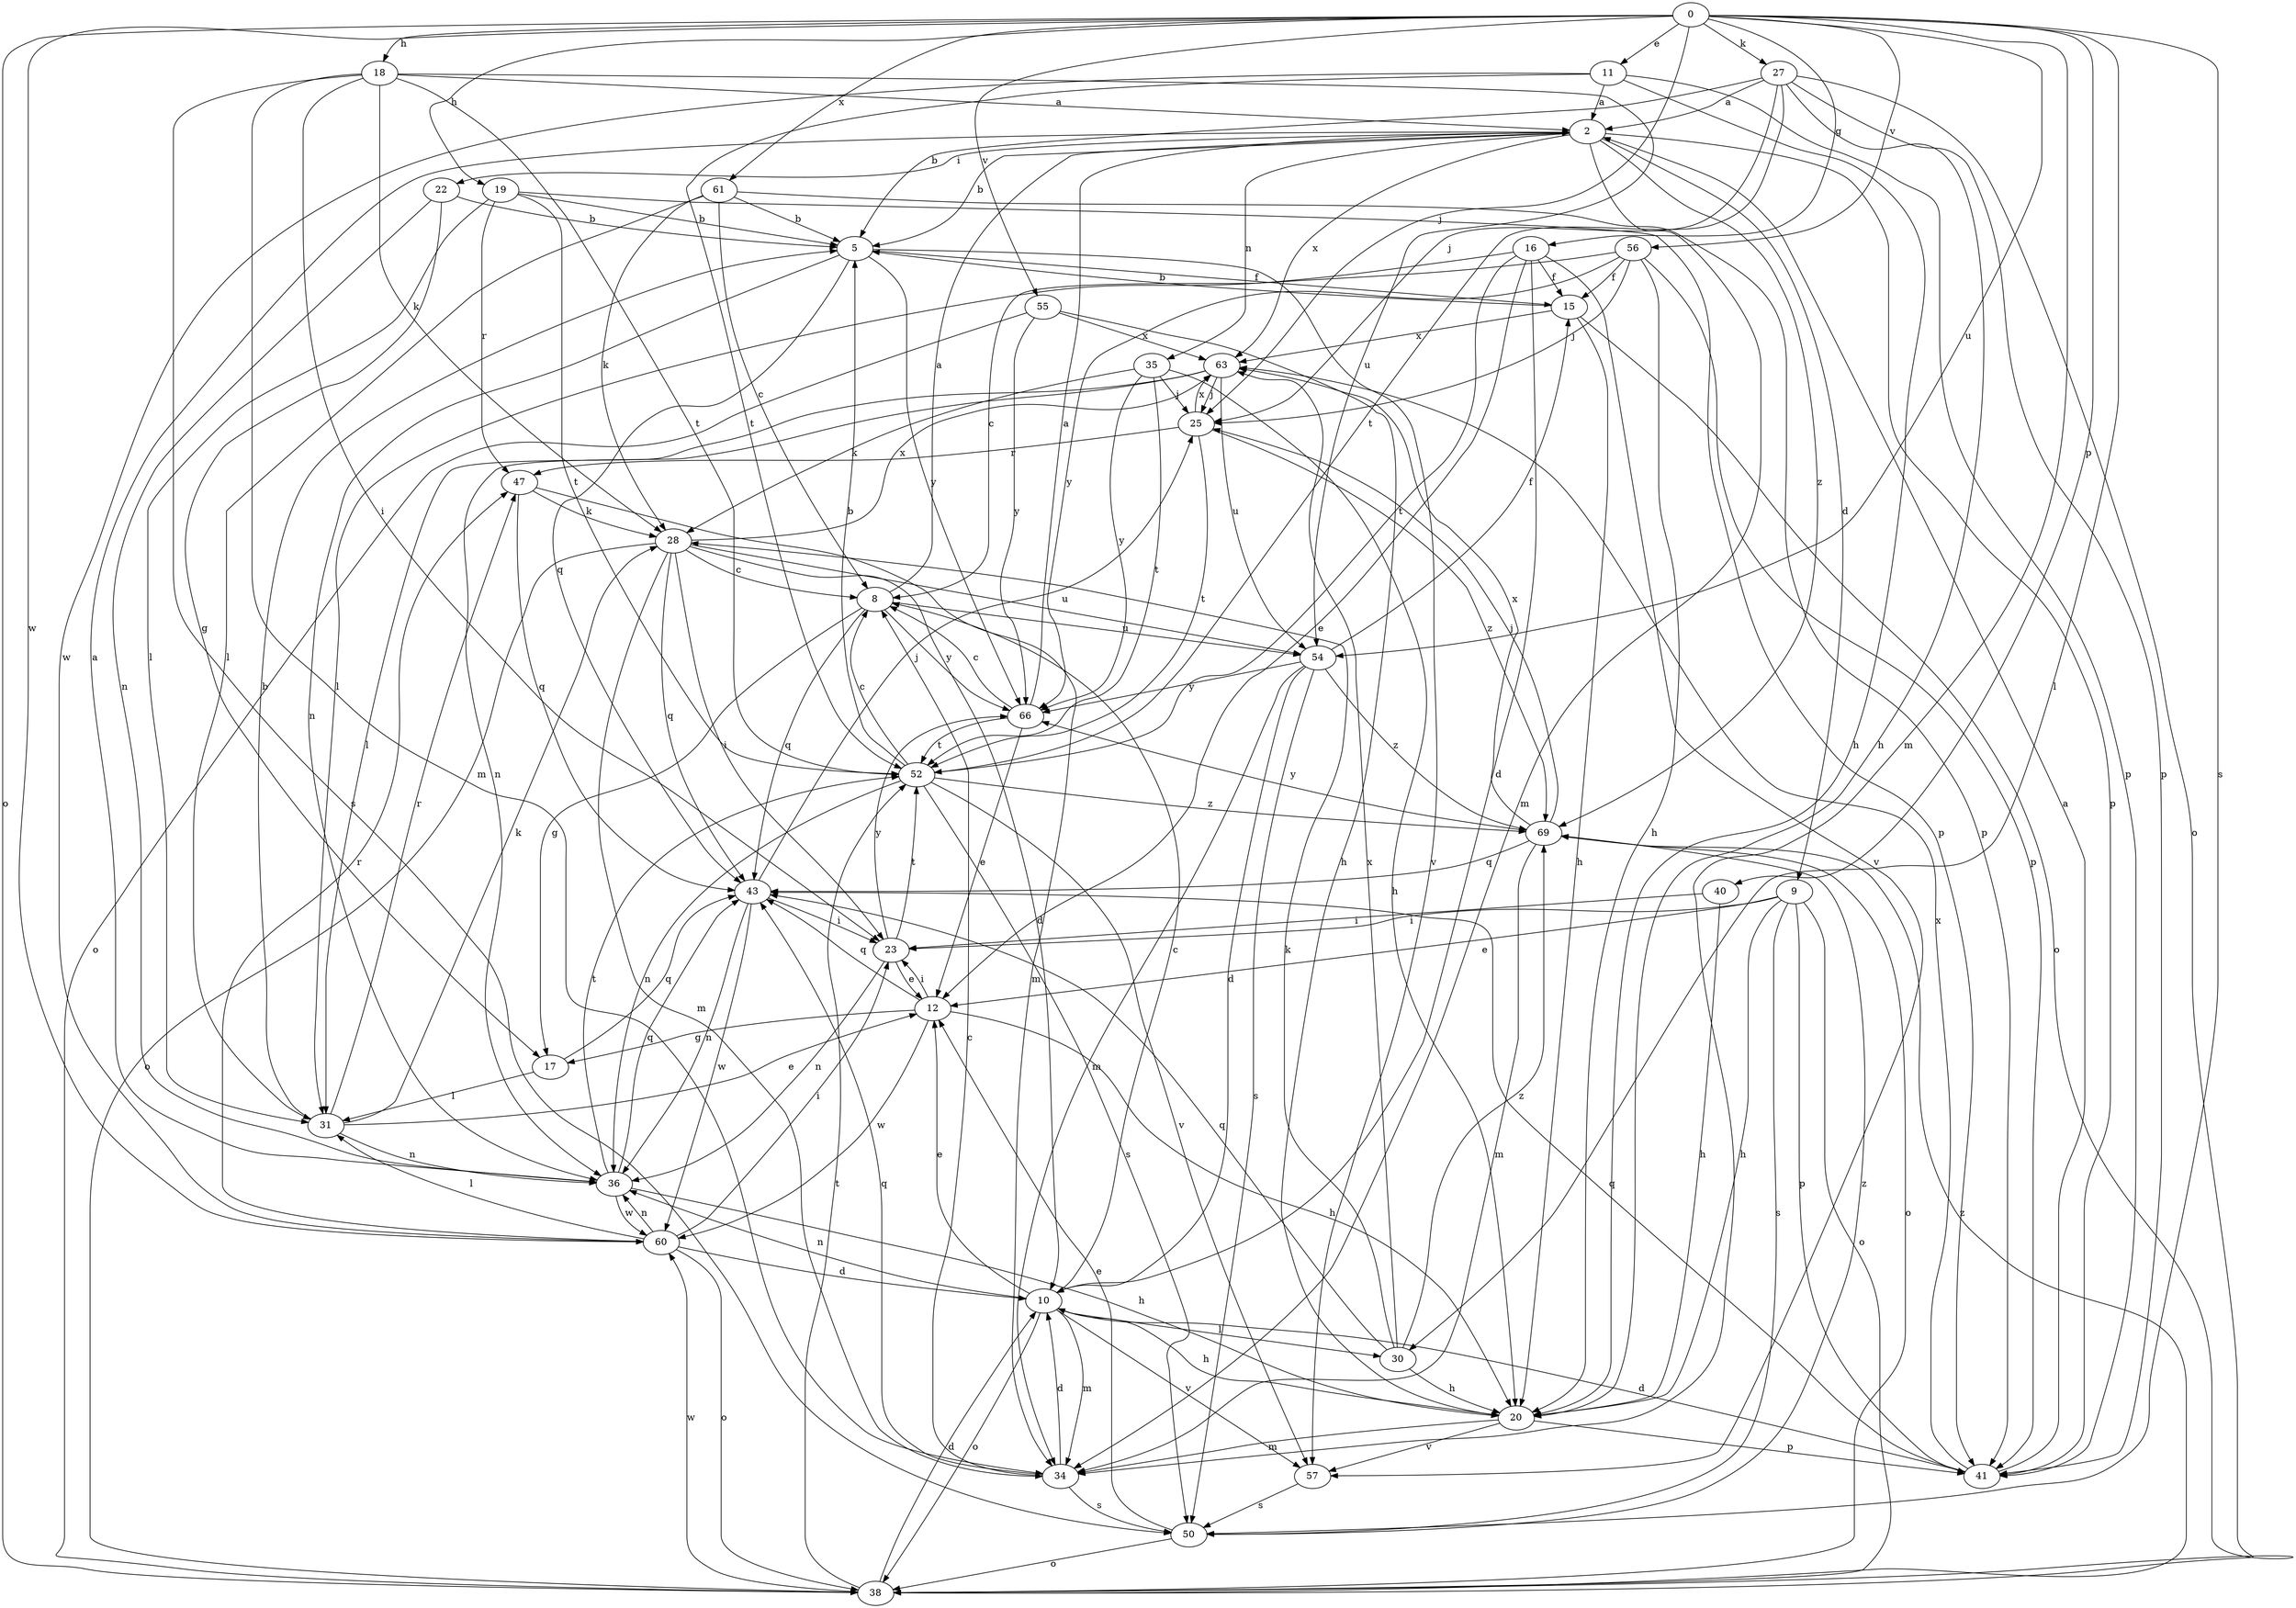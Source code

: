 strict digraph  {
0;
2;
5;
8;
9;
10;
11;
12;
15;
16;
17;
18;
19;
20;
22;
23;
25;
27;
28;
30;
31;
34;
35;
36;
38;
40;
41;
43;
47;
50;
52;
54;
55;
56;
57;
60;
61;
63;
66;
69;
0 -> 11  [label=e];
0 -> 16  [label=g];
0 -> 18  [label=h];
0 -> 19  [label=h];
0 -> 25  [label=j];
0 -> 27  [label=k];
0 -> 30  [label=l];
0 -> 34  [label=m];
0 -> 38  [label=o];
0 -> 40  [label=p];
0 -> 50  [label=s];
0 -> 54  [label=u];
0 -> 55  [label=v];
0 -> 56  [label=v];
0 -> 60  [label=w];
0 -> 61  [label=x];
2 -> 5  [label=b];
2 -> 9  [label=d];
2 -> 22  [label=i];
2 -> 34  [label=m];
2 -> 35  [label=n];
2 -> 41  [label=p];
2 -> 63  [label=x];
2 -> 69  [label=z];
5 -> 15  [label=f];
5 -> 36  [label=n];
5 -> 43  [label=q];
5 -> 57  [label=v];
5 -> 66  [label=y];
8 -> 2  [label=a];
8 -> 17  [label=g];
8 -> 43  [label=q];
8 -> 54  [label=u];
8 -> 66  [label=y];
9 -> 12  [label=e];
9 -> 20  [label=h];
9 -> 23  [label=i];
9 -> 38  [label=o];
9 -> 41  [label=p];
9 -> 50  [label=s];
10 -> 8  [label=c];
10 -> 12  [label=e];
10 -> 20  [label=h];
10 -> 30  [label=l];
10 -> 34  [label=m];
10 -> 36  [label=n];
10 -> 38  [label=o];
10 -> 57  [label=v];
11 -> 2  [label=a];
11 -> 20  [label=h];
11 -> 41  [label=p];
11 -> 52  [label=t];
11 -> 60  [label=w];
12 -> 17  [label=g];
12 -> 20  [label=h];
12 -> 23  [label=i];
12 -> 43  [label=q];
12 -> 60  [label=w];
15 -> 5  [label=b];
15 -> 20  [label=h];
15 -> 38  [label=o];
15 -> 63  [label=x];
16 -> 8  [label=c];
16 -> 10  [label=d];
16 -> 12  [label=e];
16 -> 15  [label=f];
16 -> 52  [label=t];
16 -> 57  [label=v];
17 -> 31  [label=l];
17 -> 43  [label=q];
18 -> 2  [label=a];
18 -> 23  [label=i];
18 -> 28  [label=k];
18 -> 34  [label=m];
18 -> 50  [label=s];
18 -> 52  [label=t];
18 -> 54  [label=u];
19 -> 5  [label=b];
19 -> 31  [label=l];
19 -> 41  [label=p];
19 -> 47  [label=r];
19 -> 52  [label=t];
20 -> 34  [label=m];
20 -> 41  [label=p];
20 -> 57  [label=v];
22 -> 5  [label=b];
22 -> 17  [label=g];
22 -> 36  [label=n];
23 -> 12  [label=e];
23 -> 36  [label=n];
23 -> 52  [label=t];
23 -> 66  [label=y];
25 -> 47  [label=r];
25 -> 52  [label=t];
25 -> 63  [label=x];
25 -> 69  [label=z];
27 -> 2  [label=a];
27 -> 5  [label=b];
27 -> 20  [label=h];
27 -> 25  [label=j];
27 -> 38  [label=o];
27 -> 41  [label=p];
27 -> 52  [label=t];
28 -> 8  [label=c];
28 -> 10  [label=d];
28 -> 23  [label=i];
28 -> 34  [label=m];
28 -> 38  [label=o];
28 -> 43  [label=q];
28 -> 54  [label=u];
28 -> 63  [label=x];
30 -> 20  [label=h];
30 -> 28  [label=k];
30 -> 43  [label=q];
30 -> 63  [label=x];
30 -> 69  [label=z];
31 -> 5  [label=b];
31 -> 12  [label=e];
31 -> 28  [label=k];
31 -> 36  [label=n];
31 -> 47  [label=r];
34 -> 8  [label=c];
34 -> 10  [label=d];
34 -> 43  [label=q];
34 -> 50  [label=s];
35 -> 20  [label=h];
35 -> 25  [label=j];
35 -> 28  [label=k];
35 -> 52  [label=t];
35 -> 66  [label=y];
36 -> 2  [label=a];
36 -> 20  [label=h];
36 -> 43  [label=q];
36 -> 52  [label=t];
36 -> 60  [label=w];
38 -> 10  [label=d];
38 -> 52  [label=t];
38 -> 60  [label=w];
38 -> 69  [label=z];
40 -> 20  [label=h];
40 -> 23  [label=i];
41 -> 2  [label=a];
41 -> 10  [label=d];
41 -> 43  [label=q];
41 -> 63  [label=x];
43 -> 23  [label=i];
43 -> 25  [label=j];
43 -> 36  [label=n];
43 -> 60  [label=w];
47 -> 28  [label=k];
47 -> 34  [label=m];
47 -> 43  [label=q];
50 -> 12  [label=e];
50 -> 38  [label=o];
50 -> 69  [label=z];
52 -> 5  [label=b];
52 -> 8  [label=c];
52 -> 36  [label=n];
52 -> 50  [label=s];
52 -> 57  [label=v];
52 -> 69  [label=z];
54 -> 10  [label=d];
54 -> 15  [label=f];
54 -> 34  [label=m];
54 -> 50  [label=s];
54 -> 66  [label=y];
54 -> 69  [label=z];
55 -> 20  [label=h];
55 -> 38  [label=o];
55 -> 63  [label=x];
55 -> 66  [label=y];
56 -> 15  [label=f];
56 -> 20  [label=h];
56 -> 25  [label=j];
56 -> 31  [label=l];
56 -> 41  [label=p];
56 -> 66  [label=y];
57 -> 50  [label=s];
60 -> 10  [label=d];
60 -> 23  [label=i];
60 -> 31  [label=l];
60 -> 36  [label=n];
60 -> 38  [label=o];
60 -> 47  [label=r];
61 -> 5  [label=b];
61 -> 8  [label=c];
61 -> 28  [label=k];
61 -> 31  [label=l];
61 -> 41  [label=p];
63 -> 25  [label=j];
63 -> 31  [label=l];
63 -> 36  [label=n];
63 -> 54  [label=u];
66 -> 2  [label=a];
66 -> 8  [label=c];
66 -> 12  [label=e];
66 -> 52  [label=t];
69 -> 25  [label=j];
69 -> 34  [label=m];
69 -> 38  [label=o];
69 -> 43  [label=q];
69 -> 63  [label=x];
69 -> 66  [label=y];
}
